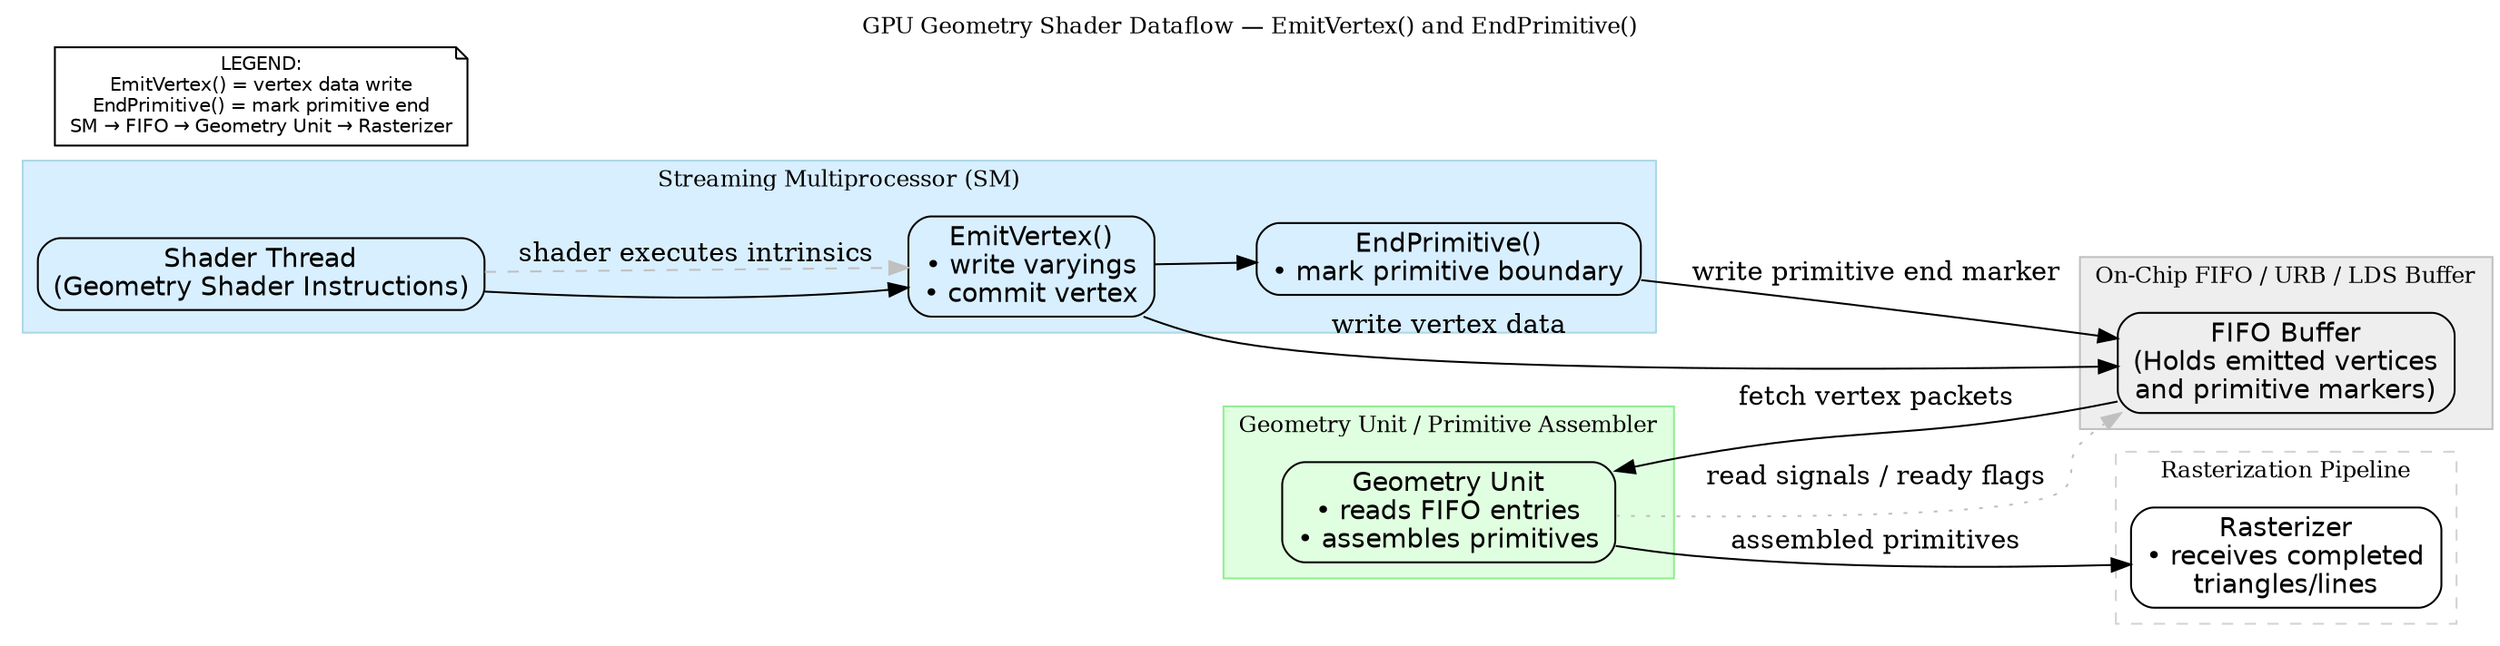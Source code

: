digraph EmitCut_Flow {
    rankdir=LR;
    fontsize=12;
    labelloc="t";
    label="GPU Geometry Shader Dataflow — EmitVertex() and EndPrimitive()";

    node [shape=box, style=rounded, fontname="Helvetica"];

    subgraph cluster_shader {
        label="Streaming Multiprocessor (SM)";
        color=lightblue;
        style=filled;
        fillcolor="#D8EFFF";

        thread [label="Shader Thread\n(Geometry Shader Instructions)", shape=box];
        emit [label="EmitVertex()\n• write varyings\n• commit vertex", shape=box];
        cut [label="EndPrimitive()\n• mark primitive boundary", shape=box];
        thread -> emit -> cut;
    }

    subgraph cluster_fifo {
        label="On-Chip FIFO / URB / LDS Buffer";
        color=gray;
        style=filled;
        fillcolor="#EEEEEE";
        fifo [label="FIFO Buffer\n(Holds emitted vertices\nand primitive markers)", shape=box];
    }

    subgraph cluster_geom {
        label="Geometry Unit / Primitive Assembler";
        color=lightgreen;
        style=filled;
        fillcolor="#E0FFE0";
        geom [label="Geometry Unit\n• reads FIFO entries\n• assembles primitives", shape=box];
    }

    subgraph cluster_rast {
        label="Rasterization Pipeline";
        color=lightgray;
        style=dashed;
        rast [label="Rasterizer\n• receives completed\ntriangles/lines", shape=box];
    }

    // Dataflow edges
    emit -> fifo [label="write vertex data"];
    cut -> fifo [label="write primitive end marker"];
    fifo -> geom [label="fetch vertex packets"];
    geom -> rast [label="assembled primitives"];

    // Control flow notes
    thread -> emit [style=dashed, color=gray, label="shader executes intrinsics"];
    geom -> fifo [style=dotted, color=gray, label="read signals / ready flags"];

    // Legend
    legend [shape=note, label="LEGEND:\nEmitVertex() = vertex data write\nEndPrimitive() = mark primitive end\nSM → FIFO → Geometry Unit → Rasterizer", fontsize=10];
}
